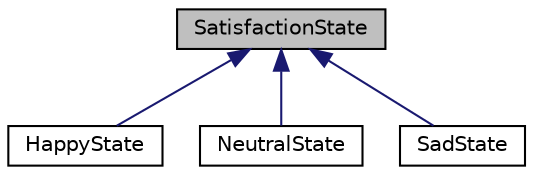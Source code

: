 digraph "SatisfactionState"
{
 // LATEX_PDF_SIZE
  edge [fontname="Helvetica",fontsize="10",labelfontname="Helvetica",labelfontsize="10"];
  node [fontname="Helvetica",fontsize="10",shape=record];
  Node1 [label="SatisfactionState",height=0.2,width=0.4,color="black", fillcolor="grey75", style="filled", fontcolor="black",tooltip=" "];
  Node1 -> Node2 [dir="back",color="midnightblue",fontsize="10",style="solid",fontname="Helvetica"];
  Node2 [label="HappyState",height=0.2,width=0.4,color="black", fillcolor="white", style="filled",URL="$classHappyState.html",tooltip=" "];
  Node1 -> Node3 [dir="back",color="midnightblue",fontsize="10",style="solid",fontname="Helvetica"];
  Node3 [label="NeutralState",height=0.2,width=0.4,color="black", fillcolor="white", style="filled",URL="$classNeutralState.html",tooltip=" "];
  Node1 -> Node4 [dir="back",color="midnightblue",fontsize="10",style="solid",fontname="Helvetica"];
  Node4 [label="SadState",height=0.2,width=0.4,color="black", fillcolor="white", style="filled",URL="$classSadState.html",tooltip=" "];
}
